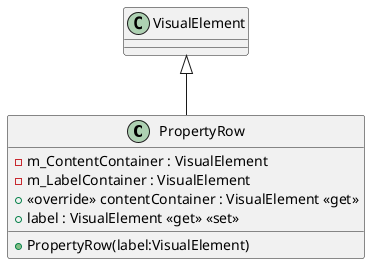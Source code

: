 @startuml
class PropertyRow {
    - m_ContentContainer : VisualElement
    - m_LabelContainer : VisualElement
    + <<override>> contentContainer : VisualElement <<get>>
    + label : VisualElement <<get>> <<set>>
    + PropertyRow(label:VisualElement)
}
VisualElement <|-- PropertyRow
@enduml
